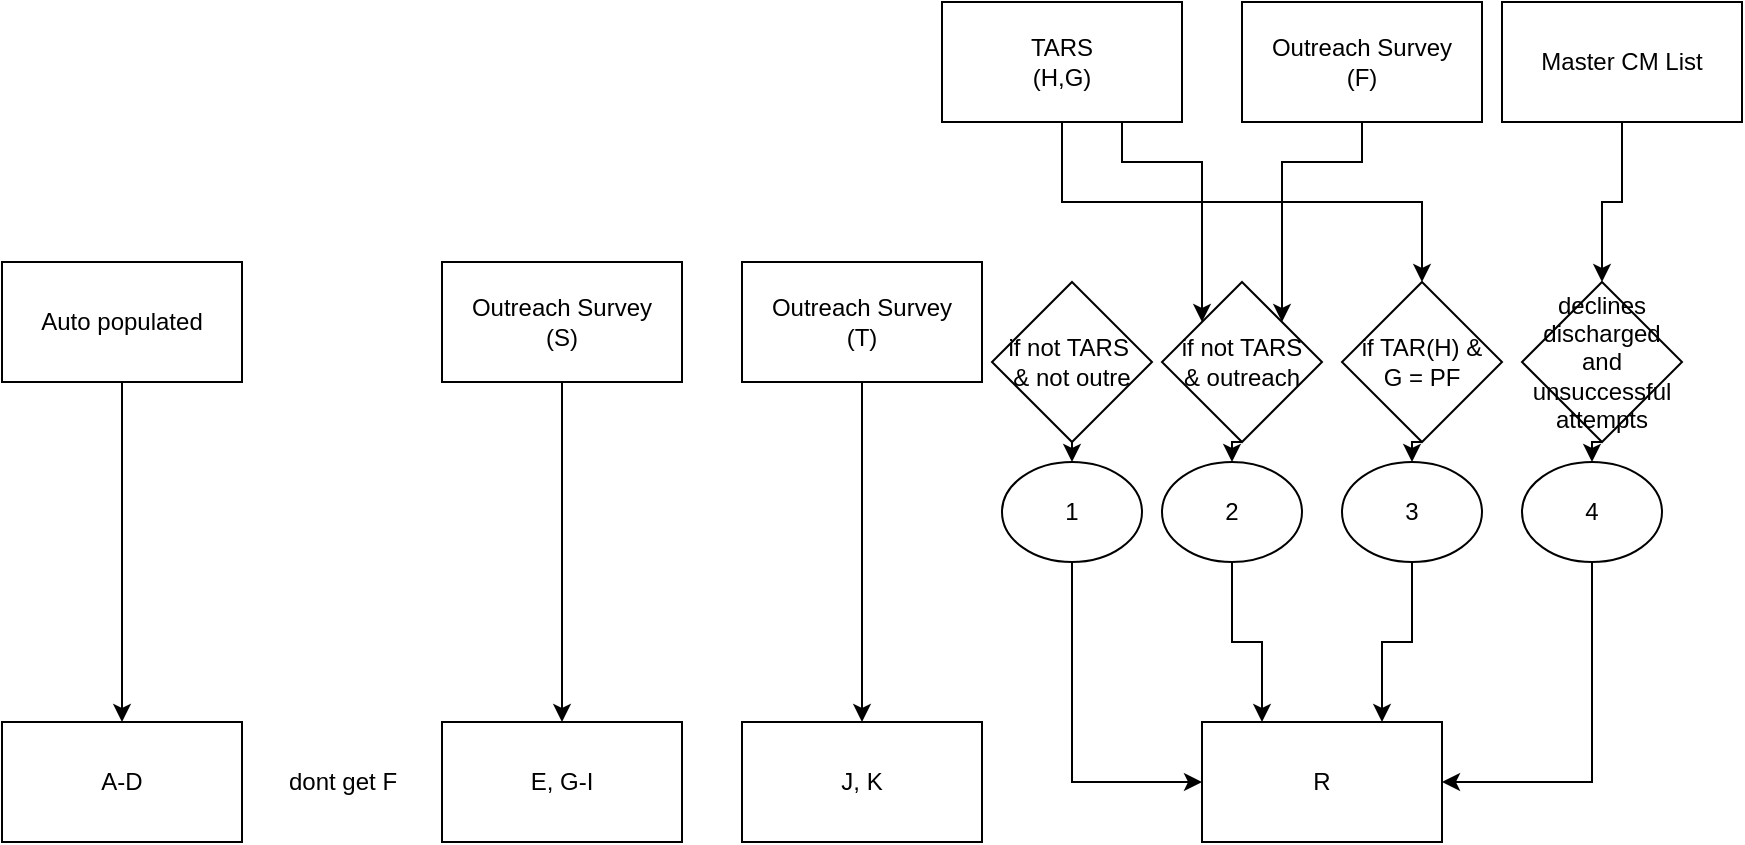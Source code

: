 <mxfile version="22.1.16" type="device">
  <diagram name="Page-1" id="Vis4JMOfrKeuNz5BSusf">
    <mxGraphModel dx="626" dy="1482" grid="1" gridSize="10" guides="1" tooltips="1" connect="1" arrows="1" fold="1" page="1" pageScale="1" pageWidth="850" pageHeight="1100" math="0" shadow="0">
      <root>
        <mxCell id="0" />
        <mxCell id="1" parent="0" />
        <mxCell id="dxBKdVPjS6VxnHgvPAgs-1" value="A-D" style="rounded=0;whiteSpace=wrap;html=1;" vertex="1" parent="1">
          <mxGeometry x="120" y="300" width="120" height="60" as="geometry" />
        </mxCell>
        <mxCell id="dxBKdVPjS6VxnHgvPAgs-3" style="edgeStyle=orthogonalEdgeStyle;rounded=0;orthogonalLoop=1;jettySize=auto;html=1;exitX=0.5;exitY=1;exitDx=0;exitDy=0;" edge="1" parent="1" source="dxBKdVPjS6VxnHgvPAgs-2" target="dxBKdVPjS6VxnHgvPAgs-1">
          <mxGeometry relative="1" as="geometry" />
        </mxCell>
        <mxCell id="dxBKdVPjS6VxnHgvPAgs-2" value="Auto populated" style="rounded=0;whiteSpace=wrap;html=1;" vertex="1" parent="1">
          <mxGeometry x="120" y="70" width="120" height="60" as="geometry" />
        </mxCell>
        <mxCell id="dxBKdVPjS6VxnHgvPAgs-4" value="dont get F&lt;br&gt;" style="text;html=1;align=center;verticalAlign=middle;resizable=0;points=[];autosize=1;strokeColor=none;fillColor=none;" vertex="1" parent="1">
          <mxGeometry x="250" y="315" width="80" height="30" as="geometry" />
        </mxCell>
        <mxCell id="dxBKdVPjS6VxnHgvPAgs-5" value="E, G-I" style="rounded=0;whiteSpace=wrap;html=1;" vertex="1" parent="1">
          <mxGeometry x="340" y="300" width="120" height="60" as="geometry" />
        </mxCell>
        <mxCell id="dxBKdVPjS6VxnHgvPAgs-7" style="edgeStyle=orthogonalEdgeStyle;rounded=0;orthogonalLoop=1;jettySize=auto;html=1;exitX=0.5;exitY=1;exitDx=0;exitDy=0;" edge="1" parent="1" source="dxBKdVPjS6VxnHgvPAgs-6" target="dxBKdVPjS6VxnHgvPAgs-5">
          <mxGeometry relative="1" as="geometry" />
        </mxCell>
        <mxCell id="dxBKdVPjS6VxnHgvPAgs-6" value="Outreach Survey&lt;br&gt;(S)" style="rounded=0;whiteSpace=wrap;html=1;" vertex="1" parent="1">
          <mxGeometry x="340" y="70" width="120" height="60" as="geometry" />
        </mxCell>
        <mxCell id="dxBKdVPjS6VxnHgvPAgs-10" value="J, K" style="rounded=0;whiteSpace=wrap;html=1;" vertex="1" parent="1">
          <mxGeometry x="490" y="300" width="120" height="60" as="geometry" />
        </mxCell>
        <mxCell id="dxBKdVPjS6VxnHgvPAgs-11" style="edgeStyle=orthogonalEdgeStyle;rounded=0;orthogonalLoop=1;jettySize=auto;html=1;exitX=0.5;exitY=1;exitDx=0;exitDy=0;" edge="1" parent="1" source="dxBKdVPjS6VxnHgvPAgs-12" target="dxBKdVPjS6VxnHgvPAgs-10">
          <mxGeometry relative="1" as="geometry" />
        </mxCell>
        <mxCell id="dxBKdVPjS6VxnHgvPAgs-12" value="Outreach Survey&lt;br&gt;(T)" style="rounded=0;whiteSpace=wrap;html=1;" vertex="1" parent="1">
          <mxGeometry x="490" y="70" width="120" height="60" as="geometry" />
        </mxCell>
        <mxCell id="dxBKdVPjS6VxnHgvPAgs-13" value="R" style="rounded=0;whiteSpace=wrap;html=1;" vertex="1" parent="1">
          <mxGeometry x="720" y="300" width="120" height="60" as="geometry" />
        </mxCell>
        <mxCell id="dxBKdVPjS6VxnHgvPAgs-20" style="edgeStyle=orthogonalEdgeStyle;rounded=0;orthogonalLoop=1;jettySize=auto;html=1;exitX=0.5;exitY=1;exitDx=0;exitDy=0;entryX=0;entryY=0.5;entryDx=0;entryDy=0;" edge="1" parent="1" source="dxBKdVPjS6VxnHgvPAgs-15" target="dxBKdVPjS6VxnHgvPAgs-13">
          <mxGeometry relative="1" as="geometry" />
        </mxCell>
        <mxCell id="dxBKdVPjS6VxnHgvPAgs-15" value="1" style="ellipse;whiteSpace=wrap;html=1;" vertex="1" parent="1">
          <mxGeometry x="620" y="170" width="70" height="50" as="geometry" />
        </mxCell>
        <mxCell id="dxBKdVPjS6VxnHgvPAgs-38" style="edgeStyle=orthogonalEdgeStyle;rounded=0;orthogonalLoop=1;jettySize=auto;html=1;exitX=0.5;exitY=1;exitDx=0;exitDy=0;entryX=0.5;entryY=0;entryDx=0;entryDy=0;" edge="1" parent="1" source="dxBKdVPjS6VxnHgvPAgs-16" target="dxBKdVPjS6VxnHgvPAgs-31">
          <mxGeometry relative="1" as="geometry" />
        </mxCell>
        <mxCell id="dxBKdVPjS6VxnHgvPAgs-40" style="edgeStyle=orthogonalEdgeStyle;rounded=0;orthogonalLoop=1;jettySize=auto;html=1;exitX=0.75;exitY=1;exitDx=0;exitDy=0;entryX=0;entryY=0;entryDx=0;entryDy=0;" edge="1" parent="1" source="dxBKdVPjS6VxnHgvPAgs-16" target="dxBKdVPjS6VxnHgvPAgs-26">
          <mxGeometry relative="1" as="geometry">
            <Array as="points">
              <mxPoint x="680" y="20" />
              <mxPoint x="720" y="20" />
            </Array>
          </mxGeometry>
        </mxCell>
        <mxCell id="dxBKdVPjS6VxnHgvPAgs-16" value="TARS&lt;br&gt;(H,G)" style="rounded=0;whiteSpace=wrap;html=1;" vertex="1" parent="1">
          <mxGeometry x="590" y="-60" width="120" height="60" as="geometry" />
        </mxCell>
        <mxCell id="dxBKdVPjS6VxnHgvPAgs-21" style="edgeStyle=orthogonalEdgeStyle;rounded=0;orthogonalLoop=1;jettySize=auto;html=1;exitX=0.5;exitY=1;exitDx=0;exitDy=0;entryX=0.25;entryY=0;entryDx=0;entryDy=0;" edge="1" parent="1" source="dxBKdVPjS6VxnHgvPAgs-17" target="dxBKdVPjS6VxnHgvPAgs-13">
          <mxGeometry relative="1" as="geometry" />
        </mxCell>
        <mxCell id="dxBKdVPjS6VxnHgvPAgs-17" value="2" style="ellipse;whiteSpace=wrap;html=1;" vertex="1" parent="1">
          <mxGeometry x="700" y="170" width="70" height="50" as="geometry" />
        </mxCell>
        <mxCell id="dxBKdVPjS6VxnHgvPAgs-22" style="edgeStyle=orthogonalEdgeStyle;rounded=0;orthogonalLoop=1;jettySize=auto;html=1;exitX=0.5;exitY=1;exitDx=0;exitDy=0;entryX=0.75;entryY=0;entryDx=0;entryDy=0;" edge="1" parent="1" source="dxBKdVPjS6VxnHgvPAgs-18" target="dxBKdVPjS6VxnHgvPAgs-13">
          <mxGeometry relative="1" as="geometry" />
        </mxCell>
        <mxCell id="dxBKdVPjS6VxnHgvPAgs-18" value="3" style="ellipse;whiteSpace=wrap;html=1;" vertex="1" parent="1">
          <mxGeometry x="790" y="170" width="70" height="50" as="geometry" />
        </mxCell>
        <mxCell id="dxBKdVPjS6VxnHgvPAgs-23" style="edgeStyle=orthogonalEdgeStyle;rounded=0;orthogonalLoop=1;jettySize=auto;html=1;exitX=0.5;exitY=1;exitDx=0;exitDy=0;entryX=1;entryY=0.5;entryDx=0;entryDy=0;" edge="1" parent="1" source="dxBKdVPjS6VxnHgvPAgs-19" target="dxBKdVPjS6VxnHgvPAgs-13">
          <mxGeometry relative="1" as="geometry" />
        </mxCell>
        <mxCell id="dxBKdVPjS6VxnHgvPAgs-19" value="4" style="ellipse;whiteSpace=wrap;html=1;" vertex="1" parent="1">
          <mxGeometry x="880" y="170" width="70" height="50" as="geometry" />
        </mxCell>
        <mxCell id="dxBKdVPjS6VxnHgvPAgs-43" style="edgeStyle=orthogonalEdgeStyle;rounded=0;orthogonalLoop=1;jettySize=auto;html=1;exitX=0.5;exitY=1;exitDx=0;exitDy=0;entryX=0.5;entryY=0;entryDx=0;entryDy=0;" edge="1" parent="1" source="dxBKdVPjS6VxnHgvPAgs-24" target="dxBKdVPjS6VxnHgvPAgs-33">
          <mxGeometry relative="1" as="geometry" />
        </mxCell>
        <mxCell id="dxBKdVPjS6VxnHgvPAgs-24" value="Master CM List" style="rounded=0;whiteSpace=wrap;html=1;" vertex="1" parent="1">
          <mxGeometry x="870" y="-60" width="120" height="60" as="geometry" />
        </mxCell>
        <mxCell id="dxBKdVPjS6VxnHgvPAgs-42" style="edgeStyle=orthogonalEdgeStyle;rounded=0;orthogonalLoop=1;jettySize=auto;html=1;exitX=0.5;exitY=1;exitDx=0;exitDy=0;entryX=1;entryY=0;entryDx=0;entryDy=0;" edge="1" parent="1" source="dxBKdVPjS6VxnHgvPAgs-25" target="dxBKdVPjS6VxnHgvPAgs-26">
          <mxGeometry relative="1" as="geometry">
            <Array as="points">
              <mxPoint x="800" y="20" />
              <mxPoint x="760" y="20" />
            </Array>
          </mxGeometry>
        </mxCell>
        <mxCell id="dxBKdVPjS6VxnHgvPAgs-25" value="Outreach Survey&lt;br&gt;(F)" style="rounded=0;whiteSpace=wrap;html=1;" vertex="1" parent="1">
          <mxGeometry x="740" y="-60" width="120" height="60" as="geometry" />
        </mxCell>
        <mxCell id="dxBKdVPjS6VxnHgvPAgs-35" style="edgeStyle=orthogonalEdgeStyle;rounded=0;orthogonalLoop=1;jettySize=auto;html=1;exitX=0.5;exitY=1;exitDx=0;exitDy=0;entryX=0.5;entryY=0;entryDx=0;entryDy=0;" edge="1" parent="1" source="dxBKdVPjS6VxnHgvPAgs-26" target="dxBKdVPjS6VxnHgvPAgs-17">
          <mxGeometry relative="1" as="geometry" />
        </mxCell>
        <mxCell id="dxBKdVPjS6VxnHgvPAgs-26" value="if not TARS&lt;br&gt;&amp;amp; outreach" style="rhombus;whiteSpace=wrap;html=1;" vertex="1" parent="1">
          <mxGeometry x="700" y="80" width="80" height="80" as="geometry" />
        </mxCell>
        <mxCell id="dxBKdVPjS6VxnHgvPAgs-34" style="edgeStyle=orthogonalEdgeStyle;rounded=0;orthogonalLoop=1;jettySize=auto;html=1;exitX=0.5;exitY=1;exitDx=0;exitDy=0;entryX=0.5;entryY=0;entryDx=0;entryDy=0;" edge="1" parent="1" source="dxBKdVPjS6VxnHgvPAgs-30" target="dxBKdVPjS6VxnHgvPAgs-15">
          <mxGeometry relative="1" as="geometry" />
        </mxCell>
        <mxCell id="dxBKdVPjS6VxnHgvPAgs-30" value="if not TARS&amp;nbsp;&lt;br&gt;&amp;amp; not outre" style="rhombus;whiteSpace=wrap;html=1;" vertex="1" parent="1">
          <mxGeometry x="615" y="80" width="80" height="80" as="geometry" />
        </mxCell>
        <mxCell id="dxBKdVPjS6VxnHgvPAgs-36" style="edgeStyle=orthogonalEdgeStyle;rounded=0;orthogonalLoop=1;jettySize=auto;html=1;exitX=0.5;exitY=1;exitDx=0;exitDy=0;entryX=0.5;entryY=0;entryDx=0;entryDy=0;" edge="1" parent="1" source="dxBKdVPjS6VxnHgvPAgs-31" target="dxBKdVPjS6VxnHgvPAgs-18">
          <mxGeometry relative="1" as="geometry" />
        </mxCell>
        <mxCell id="dxBKdVPjS6VxnHgvPAgs-31" value="if TAR(H) &amp;amp;&lt;br&gt;G = PF" style="rhombus;whiteSpace=wrap;html=1;" vertex="1" parent="1">
          <mxGeometry x="790" y="80" width="80" height="80" as="geometry" />
        </mxCell>
        <mxCell id="dxBKdVPjS6VxnHgvPAgs-37" style="edgeStyle=orthogonalEdgeStyle;rounded=0;orthogonalLoop=1;jettySize=auto;html=1;exitX=0.5;exitY=1;exitDx=0;exitDy=0;entryX=0.5;entryY=0;entryDx=0;entryDy=0;" edge="1" parent="1" source="dxBKdVPjS6VxnHgvPAgs-33" target="dxBKdVPjS6VxnHgvPAgs-19">
          <mxGeometry relative="1" as="geometry" />
        </mxCell>
        <mxCell id="dxBKdVPjS6VxnHgvPAgs-33" value="declines discharged and unsuccessful attempts" style="rhombus;whiteSpace=wrap;html=1;" vertex="1" parent="1">
          <mxGeometry x="880" y="80" width="80" height="80" as="geometry" />
        </mxCell>
      </root>
    </mxGraphModel>
  </diagram>
</mxfile>
